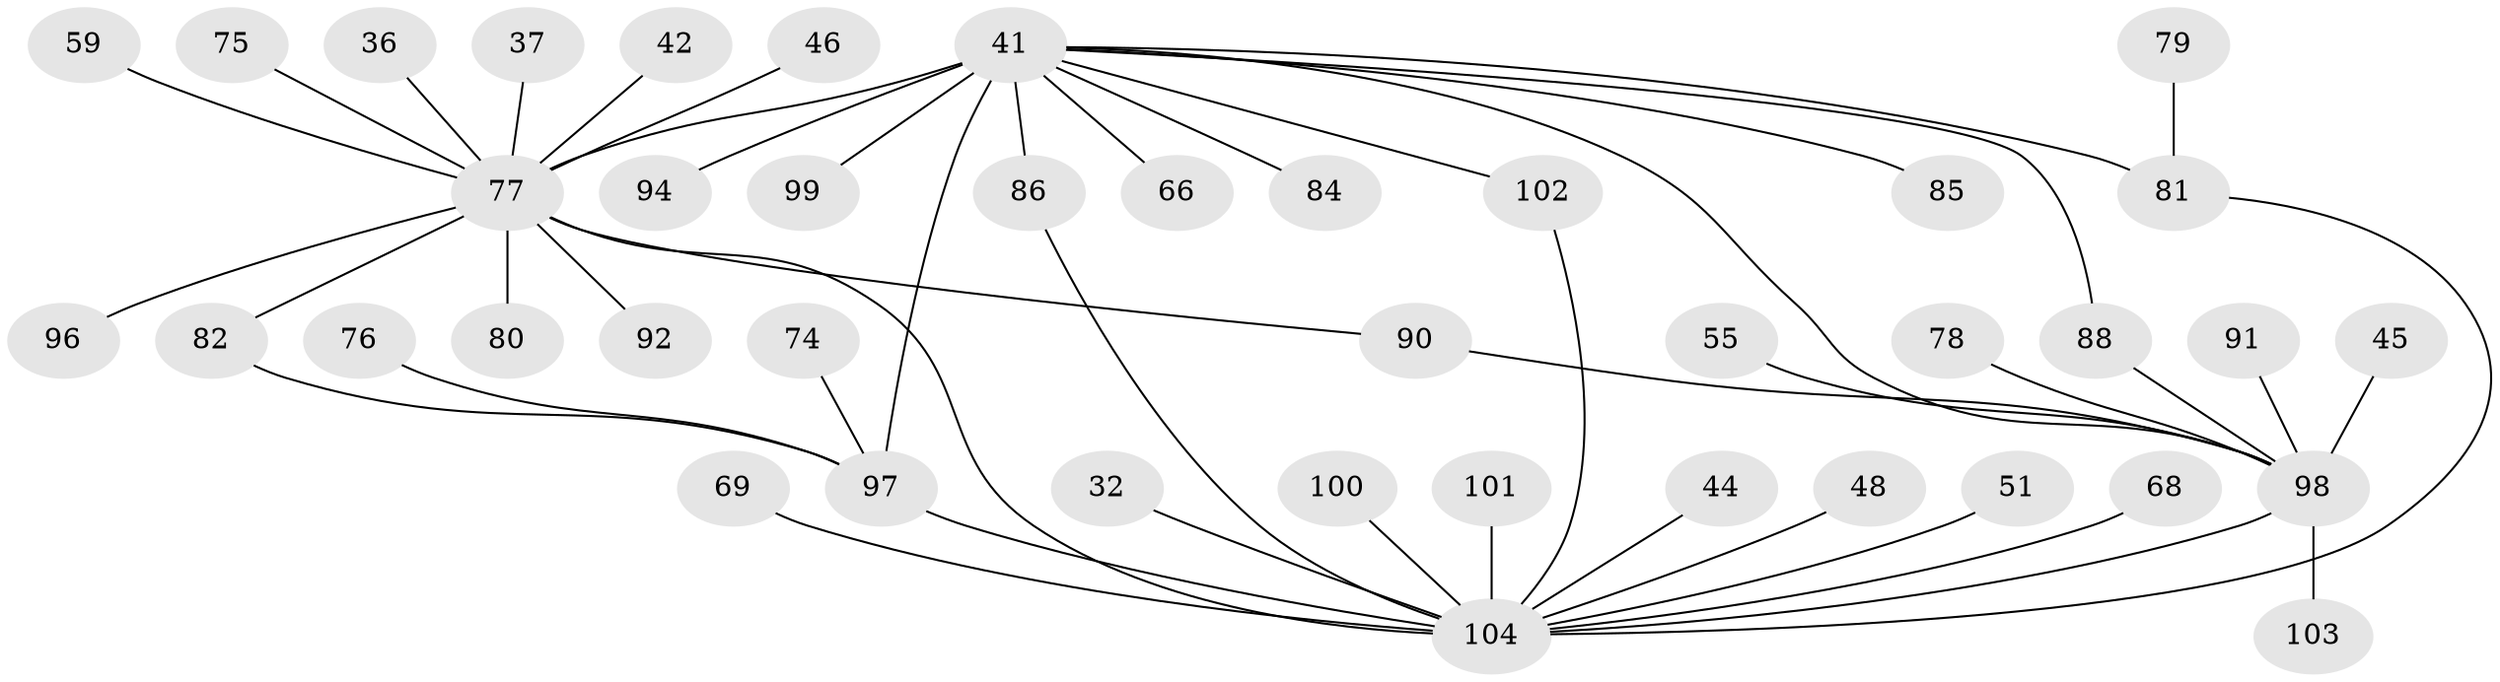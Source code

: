 // original degree distribution, {20: 0.009615384615384616, 8: 0.038461538461538464, 5: 0.019230769230769232, 7: 0.009615384615384616, 6: 0.057692307692307696, 13: 0.009615384615384616, 3: 0.15384615384615385, 1: 0.47115384615384615, 2: 0.19230769230769232, 11: 0.009615384615384616, 4: 0.019230769230769232, 10: 0.009615384615384616}
// Generated by graph-tools (version 1.1) at 2025/52/03/04/25 21:52:03]
// undirected, 41 vertices, 48 edges
graph export_dot {
graph [start="1"]
  node [color=gray90,style=filled];
  32;
  36;
  37;
  41 [super="+35+24"];
  42;
  44;
  45;
  46;
  48 [super="+14"];
  51;
  55;
  59;
  66;
  68;
  69;
  74;
  75;
  76;
  77 [super="+54+65+6+20+21+25+30"];
  78;
  79;
  80;
  81 [super="+73"];
  82 [super="+47"];
  84;
  85;
  86;
  88 [super="+50+39"];
  90 [super="+87"];
  91 [super="+67"];
  92;
  94 [super="+83"];
  96 [super="+93"];
  97 [super="+72"];
  98 [super="+8+19"];
  99;
  100;
  101;
  102 [super="+49+70+89"];
  103 [super="+95"];
  104 [super="+1+5+11+16+23"];
  32 -- 104;
  36 -- 77;
  37 -- 77;
  41 -- 66;
  41 -- 84;
  41 -- 85;
  41 -- 99;
  41 -- 88;
  41 -- 77 [weight=5];
  41 -- 86;
  41 -- 94;
  41 -- 102 [weight=2];
  41 -- 98;
  41 -- 97 [weight=4];
  41 -- 81 [weight=3];
  42 -- 77;
  44 -- 104;
  45 -- 98;
  46 -- 77;
  48 -- 104;
  51 -- 104;
  55 -- 98;
  59 -- 77;
  68 -- 104;
  69 -- 104;
  74 -- 97;
  75 -- 77;
  76 -- 97;
  77 -- 92;
  77 -- 104 [weight=6];
  77 -- 82;
  77 -- 96;
  77 -- 80;
  77 -- 90 [weight=2];
  78 -- 98;
  79 -- 81;
  81 -- 104 [weight=2];
  82 -- 97;
  86 -- 104;
  88 -- 98 [weight=3];
  90 -- 98 [weight=2];
  91 -- 98;
  97 -- 104 [weight=2];
  98 -- 103 [weight=2];
  98 -- 104 [weight=4];
  100 -- 104;
  101 -- 104;
  102 -- 104 [weight=2];
}
